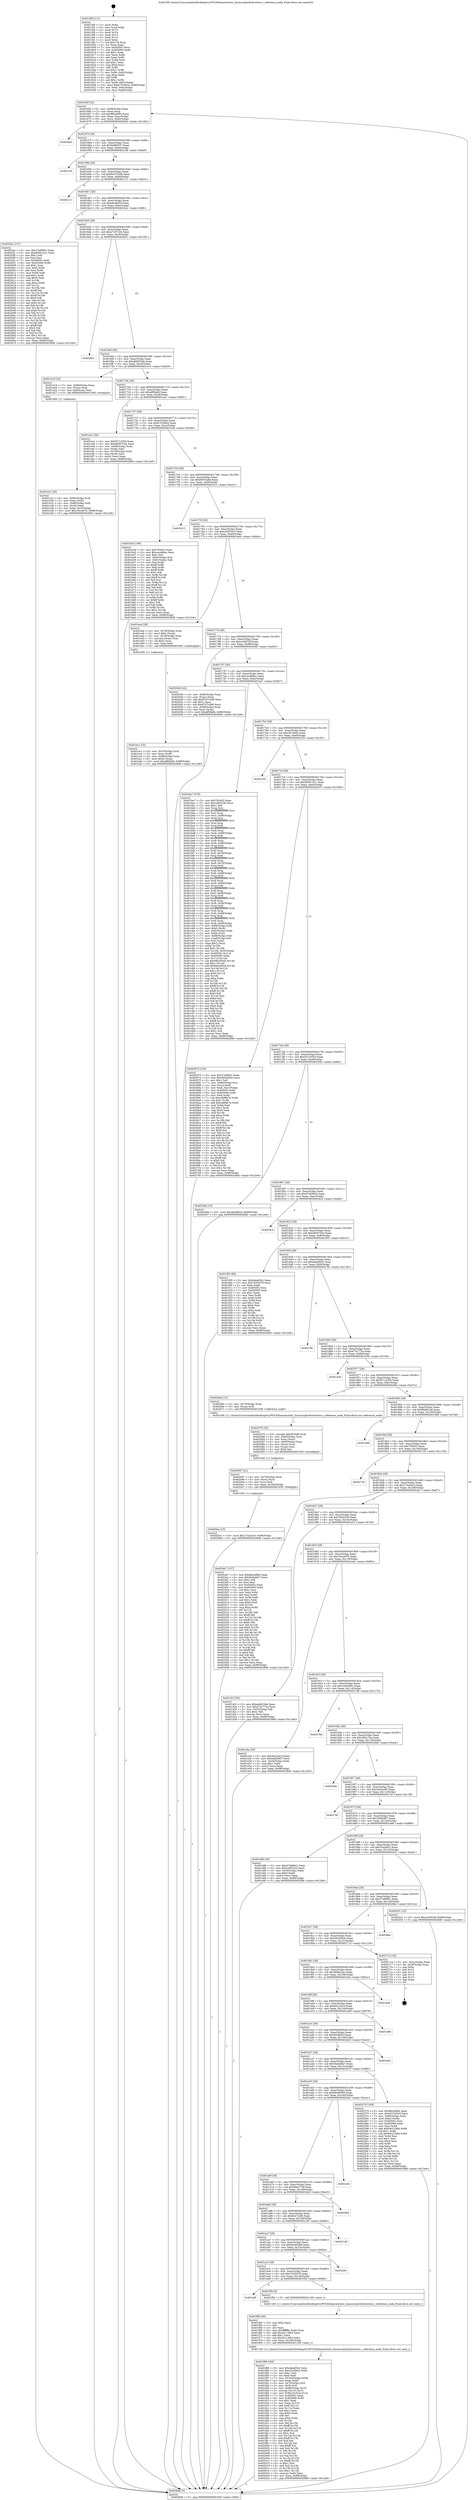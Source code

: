 digraph "0x4015f0" {
  label = "0x4015f0 (/mnt/c/Users/mathe/Desktop/tcc/POCII/binaries/extr_linuxscriptsdtclivetree.c_reference_node_Final-ollvm.out::main(0))"
  labelloc = "t"
  node[shape=record]

  Entry [label="",width=0.3,height=0.3,shape=circle,fillcolor=black,style=filled]
  "0x40165f" [label="{
     0x40165f [32]\l
     | [instrs]\l
     &nbsp;&nbsp;0x40165f \<+6\>: mov -0x98(%rbp),%eax\l
     &nbsp;&nbsp;0x401665 \<+2\>: mov %eax,%ecx\l
     &nbsp;&nbsp;0x401667 \<+6\>: sub $0x882a0f84,%ecx\l
     &nbsp;&nbsp;0x40166d \<+6\>: mov %eax,-0xac(%rbp)\l
     &nbsp;&nbsp;0x401673 \<+6\>: mov %ecx,-0xb0(%rbp)\l
     &nbsp;&nbsp;0x401679 \<+6\>: je 00000000004028a2 \<main+0x12b2\>\l
  }"]
  "0x4028a2" [label="{
     0x4028a2\l
  }", style=dashed]
  "0x40167f" [label="{
     0x40167f [28]\l
     | [instrs]\l
     &nbsp;&nbsp;0x40167f \<+5\>: jmp 0000000000401684 \<main+0x94\>\l
     &nbsp;&nbsp;0x401684 \<+6\>: mov -0xac(%rbp),%eax\l
     &nbsp;&nbsp;0x40168a \<+5\>: sub $0x9af09337,%eax\l
     &nbsp;&nbsp;0x40168f \<+6\>: mov %eax,-0xb4(%rbp)\l
     &nbsp;&nbsp;0x401695 \<+6\>: je 00000000004021df \<main+0xbef\>\l
  }"]
  Exit [label="",width=0.3,height=0.3,shape=circle,fillcolor=black,style=filled,peripheries=2]
  "0x4021df" [label="{
     0x4021df\l
  }", style=dashed]
  "0x40169b" [label="{
     0x40169b [28]\l
     | [instrs]\l
     &nbsp;&nbsp;0x40169b \<+5\>: jmp 00000000004016a0 \<main+0xb0\>\l
     &nbsp;&nbsp;0x4016a0 \<+6\>: mov -0xac(%rbp),%eax\l
     &nbsp;&nbsp;0x4016a6 \<+5\>: sub $0x9e37d2d6,%eax\l
     &nbsp;&nbsp;0x4016ab \<+6\>: mov %eax,-0xb8(%rbp)\l
     &nbsp;&nbsp;0x4016b1 \<+6\>: je 0000000000402111 \<main+0xb21\>\l
  }"]
  "0x4020ac" [label="{
     0x4020ac [15]\l
     | [instrs]\l
     &nbsp;&nbsp;0x4020ac \<+10\>: movl $0x17ea5a16,-0x98(%rbp)\l
     &nbsp;&nbsp;0x4020b6 \<+5\>: jmp 00000000004028d6 \<main+0x12e6\>\l
  }"]
  "0x402111" [label="{
     0x402111\l
  }", style=dashed]
  "0x4016b7" [label="{
     0x4016b7 [28]\l
     | [instrs]\l
     &nbsp;&nbsp;0x4016b7 \<+5\>: jmp 00000000004016bc \<main+0xcc\>\l
     &nbsp;&nbsp;0x4016bc \<+6\>: mov -0xac(%rbp),%eax\l
     &nbsp;&nbsp;0x4016c2 \<+5\>: sub $0xa6cdb92f,%eax\l
     &nbsp;&nbsp;0x4016c7 \<+6\>: mov %eax,-0xbc(%rbp)\l
     &nbsp;&nbsp;0x4016cd \<+6\>: je 00000000004025ec \<main+0xffc\>\l
  }"]
  "0x402097" [label="{
     0x402097 [21]\l
     | [instrs]\l
     &nbsp;&nbsp;0x402097 \<+4\>: mov -0x70(%rbp),%rcx\l
     &nbsp;&nbsp;0x40209b \<+3\>: mov (%rcx),%rcx\l
     &nbsp;&nbsp;0x40209e \<+3\>: mov %rcx,%rdi\l
     &nbsp;&nbsp;0x4020a1 \<+6\>: mov %eax,-0x164(%rbp)\l
     &nbsp;&nbsp;0x4020a7 \<+5\>: call 0000000000401030 \<free@plt\>\l
     | [calls]\l
     &nbsp;&nbsp;0x401030 \{1\} (unknown)\l
  }"]
  "0x4025ec" [label="{
     0x4025ec [137]\l
     | [instrs]\l
     &nbsp;&nbsp;0x4025ec \<+5\>: mov $0x37a6f901,%eax\l
     &nbsp;&nbsp;0x4025f1 \<+5\>: mov $0xd00b1421,%ecx\l
     &nbsp;&nbsp;0x4025f6 \<+2\>: mov $0x1,%dl\l
     &nbsp;&nbsp;0x4025f8 \<+2\>: xor %esi,%esi\l
     &nbsp;&nbsp;0x4025fa \<+7\>: mov 0x40505c,%edi\l
     &nbsp;&nbsp;0x402601 \<+8\>: mov 0x405060,%r8d\l
     &nbsp;&nbsp;0x402609 \<+3\>: sub $0x1,%esi\l
     &nbsp;&nbsp;0x40260c \<+3\>: mov %edi,%r9d\l
     &nbsp;&nbsp;0x40260f \<+3\>: add %esi,%r9d\l
     &nbsp;&nbsp;0x402612 \<+4\>: imul %r9d,%edi\l
     &nbsp;&nbsp;0x402616 \<+3\>: and $0x1,%edi\l
     &nbsp;&nbsp;0x402619 \<+3\>: cmp $0x0,%edi\l
     &nbsp;&nbsp;0x40261c \<+4\>: sete %r10b\l
     &nbsp;&nbsp;0x402620 \<+4\>: cmp $0xa,%r8d\l
     &nbsp;&nbsp;0x402624 \<+4\>: setl %r11b\l
     &nbsp;&nbsp;0x402628 \<+3\>: mov %r10b,%bl\l
     &nbsp;&nbsp;0x40262b \<+3\>: xor $0xff,%bl\l
     &nbsp;&nbsp;0x40262e \<+3\>: mov %r11b,%r14b\l
     &nbsp;&nbsp;0x402631 \<+4\>: xor $0xff,%r14b\l
     &nbsp;&nbsp;0x402635 \<+3\>: xor $0x0,%dl\l
     &nbsp;&nbsp;0x402638 \<+3\>: mov %bl,%r15b\l
     &nbsp;&nbsp;0x40263b \<+4\>: and $0x0,%r15b\l
     &nbsp;&nbsp;0x40263f \<+3\>: and %dl,%r10b\l
     &nbsp;&nbsp;0x402642 \<+3\>: mov %r14b,%r12b\l
     &nbsp;&nbsp;0x402645 \<+4\>: and $0x0,%r12b\l
     &nbsp;&nbsp;0x402649 \<+3\>: and %dl,%r11b\l
     &nbsp;&nbsp;0x40264c \<+3\>: or %r10b,%r15b\l
     &nbsp;&nbsp;0x40264f \<+3\>: or %r11b,%r12b\l
     &nbsp;&nbsp;0x402652 \<+3\>: xor %r12b,%r15b\l
     &nbsp;&nbsp;0x402655 \<+3\>: or %r14b,%bl\l
     &nbsp;&nbsp;0x402658 \<+3\>: xor $0xff,%bl\l
     &nbsp;&nbsp;0x40265b \<+3\>: or $0x0,%dl\l
     &nbsp;&nbsp;0x40265e \<+2\>: and %dl,%bl\l
     &nbsp;&nbsp;0x402660 \<+3\>: or %bl,%r15b\l
     &nbsp;&nbsp;0x402663 \<+4\>: test $0x1,%r15b\l
     &nbsp;&nbsp;0x402667 \<+3\>: cmovne %ecx,%eax\l
     &nbsp;&nbsp;0x40266a \<+6\>: mov %eax,-0x98(%rbp)\l
     &nbsp;&nbsp;0x402670 \<+5\>: jmp 00000000004028d6 \<main+0x12e6\>\l
  }"]
  "0x4016d3" [label="{
     0x4016d3 [28]\l
     | [instrs]\l
     &nbsp;&nbsp;0x4016d3 \<+5\>: jmp 00000000004016d8 \<main+0xe8\>\l
     &nbsp;&nbsp;0x4016d8 \<+6\>: mov -0xac(%rbp),%eax\l
     &nbsp;&nbsp;0x4016de \<+5\>: sub $0xa7257c24,%eax\l
     &nbsp;&nbsp;0x4016e3 \<+6\>: mov %eax,-0xc0(%rbp)\l
     &nbsp;&nbsp;0x4016e9 \<+6\>: je 0000000000402851 \<main+0x1261\>\l
  }"]
  "0x402076" [label="{
     0x402076 [33]\l
     | [instrs]\l
     &nbsp;&nbsp;0x402076 \<+10\>: movabs $0x4030d6,%rdi\l
     &nbsp;&nbsp;0x402080 \<+4\>: mov -0x60(%rbp),%rcx\l
     &nbsp;&nbsp;0x402084 \<+3\>: mov %rax,(%rcx)\l
     &nbsp;&nbsp;0x402087 \<+4\>: mov -0x60(%rbp),%rax\l
     &nbsp;&nbsp;0x40208b \<+3\>: mov (%rax),%rax\l
     &nbsp;&nbsp;0x40208e \<+2\>: mov (%rax),%esi\l
     &nbsp;&nbsp;0x402090 \<+2\>: mov $0x0,%al\l
     &nbsp;&nbsp;0x402092 \<+5\>: call 0000000000401040 \<printf@plt\>\l
     | [calls]\l
     &nbsp;&nbsp;0x401040 \{1\} (unknown)\l
  }"]
  "0x402851" [label="{
     0x402851\l
  }", style=dashed]
  "0x4016ef" [label="{
     0x4016ef [28]\l
     | [instrs]\l
     &nbsp;&nbsp;0x4016ef \<+5\>: jmp 00000000004016f4 \<main+0x104\>\l
     &nbsp;&nbsp;0x4016f4 \<+6\>: mov -0xac(%rbp),%eax\l
     &nbsp;&nbsp;0x4016fa \<+5\>: sub $0xabb923da,%eax\l
     &nbsp;&nbsp;0x4016ff \<+6\>: mov %eax,-0xc4(%rbp)\l
     &nbsp;&nbsp;0x401705 \<+6\>: je 0000000000401e19 \<main+0x829\>\l
  }"]
  "0x401f88" [label="{
     0x401f88 [169]\l
     | [instrs]\l
     &nbsp;&nbsp;0x401f88 \<+5\>: mov $0xdabaf542,%ecx\l
     &nbsp;&nbsp;0x401f8d \<+5\>: mov $0x32a2bfc2,%edx\l
     &nbsp;&nbsp;0x401f92 \<+3\>: mov $0x1,%sil\l
     &nbsp;&nbsp;0x401f95 \<+2\>: xor %edi,%edi\l
     &nbsp;&nbsp;0x401f97 \<+7\>: mov -0x160(%rbp),%r8d\l
     &nbsp;&nbsp;0x401f9e \<+4\>: imul %eax,%r8d\l
     &nbsp;&nbsp;0x401fa2 \<+4\>: mov -0x70(%rbp),%r9\l
     &nbsp;&nbsp;0x401fa6 \<+3\>: mov (%r9),%r9\l
     &nbsp;&nbsp;0x401fa9 \<+4\>: mov -0x68(%rbp),%r10\l
     &nbsp;&nbsp;0x401fad \<+3\>: movslq (%r10),%r10\l
     &nbsp;&nbsp;0x401fb0 \<+4\>: mov %r8d,(%r9,%r10,4)\l
     &nbsp;&nbsp;0x401fb4 \<+7\>: mov 0x40505c,%eax\l
     &nbsp;&nbsp;0x401fbb \<+8\>: mov 0x405060,%r8d\l
     &nbsp;&nbsp;0x401fc3 \<+3\>: sub $0x1,%edi\l
     &nbsp;&nbsp;0x401fc6 \<+3\>: mov %eax,%r11d\l
     &nbsp;&nbsp;0x401fc9 \<+3\>: add %edi,%r11d\l
     &nbsp;&nbsp;0x401fcc \<+4\>: imul %r11d,%eax\l
     &nbsp;&nbsp;0x401fd0 \<+3\>: and $0x1,%eax\l
     &nbsp;&nbsp;0x401fd3 \<+3\>: cmp $0x0,%eax\l
     &nbsp;&nbsp;0x401fd6 \<+3\>: sete %bl\l
     &nbsp;&nbsp;0x401fd9 \<+4\>: cmp $0xa,%r8d\l
     &nbsp;&nbsp;0x401fdd \<+4\>: setl %r14b\l
     &nbsp;&nbsp;0x401fe1 \<+3\>: mov %bl,%r15b\l
     &nbsp;&nbsp;0x401fe4 \<+4\>: xor $0xff,%r15b\l
     &nbsp;&nbsp;0x401fe8 \<+3\>: mov %r14b,%r12b\l
     &nbsp;&nbsp;0x401feb \<+4\>: xor $0xff,%r12b\l
     &nbsp;&nbsp;0x401fef \<+4\>: xor $0x1,%sil\l
     &nbsp;&nbsp;0x401ff3 \<+3\>: mov %r15b,%r13b\l
     &nbsp;&nbsp;0x401ff6 \<+4\>: and $0xff,%r13b\l
     &nbsp;&nbsp;0x401ffa \<+3\>: and %sil,%bl\l
     &nbsp;&nbsp;0x401ffd \<+3\>: mov %r12b,%al\l
     &nbsp;&nbsp;0x402000 \<+2\>: and $0xff,%al\l
     &nbsp;&nbsp;0x402002 \<+3\>: and %sil,%r14b\l
     &nbsp;&nbsp;0x402005 \<+3\>: or %bl,%r13b\l
     &nbsp;&nbsp;0x402008 \<+3\>: or %r14b,%al\l
     &nbsp;&nbsp;0x40200b \<+3\>: xor %al,%r13b\l
     &nbsp;&nbsp;0x40200e \<+3\>: or %r12b,%r15b\l
     &nbsp;&nbsp;0x402011 \<+4\>: xor $0xff,%r15b\l
     &nbsp;&nbsp;0x402015 \<+4\>: or $0x1,%sil\l
     &nbsp;&nbsp;0x402019 \<+3\>: and %sil,%r15b\l
     &nbsp;&nbsp;0x40201c \<+3\>: or %r15b,%r13b\l
     &nbsp;&nbsp;0x40201f \<+4\>: test $0x1,%r13b\l
     &nbsp;&nbsp;0x402023 \<+3\>: cmovne %edx,%ecx\l
     &nbsp;&nbsp;0x402026 \<+6\>: mov %ecx,-0x98(%rbp)\l
     &nbsp;&nbsp;0x40202c \<+5\>: jmp 00000000004028d6 \<main+0x12e6\>\l
  }"]
  "0x401e19" [label="{
     0x401e19 [19]\l
     | [instrs]\l
     &nbsp;&nbsp;0x401e19 \<+7\>: mov -0x88(%rbp),%rax\l
     &nbsp;&nbsp;0x401e20 \<+3\>: mov (%rax),%rax\l
     &nbsp;&nbsp;0x401e23 \<+4\>: mov 0x8(%rax),%rdi\l
     &nbsp;&nbsp;0x401e27 \<+5\>: call 0000000000401060 \<atoi@plt\>\l
     | [calls]\l
     &nbsp;&nbsp;0x401060 \{1\} (unknown)\l
  }"]
  "0x40170b" [label="{
     0x40170b [28]\l
     | [instrs]\l
     &nbsp;&nbsp;0x40170b \<+5\>: jmp 0000000000401710 \<main+0x120\>\l
     &nbsp;&nbsp;0x401710 \<+6\>: mov -0xac(%rbp),%eax\l
     &nbsp;&nbsp;0x401716 \<+5\>: sub $0xaff3fa8d,%eax\l
     &nbsp;&nbsp;0x40171b \<+6\>: mov %eax,-0xc8(%rbp)\l
     &nbsp;&nbsp;0x401721 \<+6\>: je 0000000000401ee1 \<main+0x8f1\>\l
  }"]
  "0x401f60" [label="{
     0x401f60 [40]\l
     | [instrs]\l
     &nbsp;&nbsp;0x401f60 \<+5\>: mov $0x2,%ecx\l
     &nbsp;&nbsp;0x401f65 \<+1\>: cltd\l
     &nbsp;&nbsp;0x401f66 \<+2\>: idiv %ecx\l
     &nbsp;&nbsp;0x401f68 \<+6\>: imul $0xfffffffe,%edx,%ecx\l
     &nbsp;&nbsp;0x401f6e \<+6\>: add $0x2d114f43,%ecx\l
     &nbsp;&nbsp;0x401f74 \<+3\>: add $0x1,%ecx\l
     &nbsp;&nbsp;0x401f77 \<+6\>: sub $0x2d114f43,%ecx\l
     &nbsp;&nbsp;0x401f7d \<+6\>: mov %ecx,-0x160(%rbp)\l
     &nbsp;&nbsp;0x401f83 \<+5\>: call 0000000000401160 \<next_i\>\l
     | [calls]\l
     &nbsp;&nbsp;0x401160 \{1\} (/mnt/c/Users/mathe/Desktop/tcc/POCII/binaries/extr_linuxscriptsdtclivetree.c_reference_node_Final-ollvm.out::next_i)\l
  }"]
  "0x401ee1" [label="{
     0x401ee1 [36]\l
     | [instrs]\l
     &nbsp;&nbsp;0x401ee1 \<+5\>: mov $0xf5714350,%eax\l
     &nbsp;&nbsp;0x401ee6 \<+5\>: mov $0xd8567543,%ecx\l
     &nbsp;&nbsp;0x401eeb \<+4\>: mov -0x68(%rbp),%rdx\l
     &nbsp;&nbsp;0x401eef \<+2\>: mov (%rdx),%esi\l
     &nbsp;&nbsp;0x401ef1 \<+4\>: mov -0x78(%rbp),%rdx\l
     &nbsp;&nbsp;0x401ef5 \<+2\>: cmp (%rdx),%esi\l
     &nbsp;&nbsp;0x401ef7 \<+3\>: cmovl %ecx,%eax\l
     &nbsp;&nbsp;0x401efa \<+6\>: mov %eax,-0x98(%rbp)\l
     &nbsp;&nbsp;0x401f00 \<+5\>: jmp 00000000004028d6 \<main+0x12e6\>\l
  }"]
  "0x401727" [label="{
     0x401727 [28]\l
     | [instrs]\l
     &nbsp;&nbsp;0x401727 \<+5\>: jmp 000000000040172c \<main+0x13c\>\l
     &nbsp;&nbsp;0x40172c \<+6\>: mov -0xac(%rbp),%eax\l
     &nbsp;&nbsp;0x401732 \<+5\>: sub $0xb7f19d2d,%eax\l
     &nbsp;&nbsp;0x401737 \<+6\>: mov %eax,-0xcc(%rbp)\l
     &nbsp;&nbsp;0x40173d \<+6\>: je 0000000000401b3d \<main+0x54d\>\l
  }"]
  "0x401adf" [label="{
     0x401adf\l
  }", style=dashed]
  "0x401b3d" [label="{
     0x401b3d [106]\l
     | [instrs]\l
     &nbsp;&nbsp;0x401b3d \<+5\>: mov $0x793453,%eax\l
     &nbsp;&nbsp;0x401b42 \<+5\>: mov $0xcecd68ec,%ecx\l
     &nbsp;&nbsp;0x401b47 \<+2\>: mov $0x1,%dl\l
     &nbsp;&nbsp;0x401b49 \<+7\>: mov -0x92(%rbp),%sil\l
     &nbsp;&nbsp;0x401b50 \<+7\>: mov -0x91(%rbp),%dil\l
     &nbsp;&nbsp;0x401b57 \<+3\>: mov %sil,%r8b\l
     &nbsp;&nbsp;0x401b5a \<+4\>: xor $0xff,%r8b\l
     &nbsp;&nbsp;0x401b5e \<+3\>: mov %dil,%r9b\l
     &nbsp;&nbsp;0x401b61 \<+4\>: xor $0xff,%r9b\l
     &nbsp;&nbsp;0x401b65 \<+3\>: xor $0x1,%dl\l
     &nbsp;&nbsp;0x401b68 \<+3\>: mov %r8b,%r10b\l
     &nbsp;&nbsp;0x401b6b \<+4\>: and $0xff,%r10b\l
     &nbsp;&nbsp;0x401b6f \<+3\>: and %dl,%sil\l
     &nbsp;&nbsp;0x401b72 \<+3\>: mov %r9b,%r11b\l
     &nbsp;&nbsp;0x401b75 \<+4\>: and $0xff,%r11b\l
     &nbsp;&nbsp;0x401b79 \<+3\>: and %dl,%dil\l
     &nbsp;&nbsp;0x401b7c \<+3\>: or %sil,%r10b\l
     &nbsp;&nbsp;0x401b7f \<+3\>: or %dil,%r11b\l
     &nbsp;&nbsp;0x401b82 \<+3\>: xor %r11b,%r10b\l
     &nbsp;&nbsp;0x401b85 \<+3\>: or %r9b,%r8b\l
     &nbsp;&nbsp;0x401b88 \<+4\>: xor $0xff,%r8b\l
     &nbsp;&nbsp;0x401b8c \<+3\>: or $0x1,%dl\l
     &nbsp;&nbsp;0x401b8f \<+3\>: and %dl,%r8b\l
     &nbsp;&nbsp;0x401b92 \<+3\>: or %r8b,%r10b\l
     &nbsp;&nbsp;0x401b95 \<+4\>: test $0x1,%r10b\l
     &nbsp;&nbsp;0x401b99 \<+3\>: cmovne %ecx,%eax\l
     &nbsp;&nbsp;0x401b9c \<+6\>: mov %eax,-0x98(%rbp)\l
     &nbsp;&nbsp;0x401ba2 \<+5\>: jmp 00000000004028d6 \<main+0x12e6\>\l
  }"]
  "0x401743" [label="{
     0x401743 [28]\l
     | [instrs]\l
     &nbsp;&nbsp;0x401743 \<+5\>: jmp 0000000000401748 \<main+0x158\>\l
     &nbsp;&nbsp;0x401748 \<+6\>: mov -0xac(%rbp),%eax\l
     &nbsp;&nbsp;0x40174e \<+5\>: sub $0xb907ea9e,%eax\l
     &nbsp;&nbsp;0x401753 \<+6\>: mov %eax,-0xd0(%rbp)\l
     &nbsp;&nbsp;0x401759 \<+6\>: je 0000000000402412 \<main+0xe22\>\l
  }"]
  "0x4028d6" [label="{
     0x4028d6 [5]\l
     | [instrs]\l
     &nbsp;&nbsp;0x4028d6 \<+5\>: jmp 000000000040165f \<main+0x6f\>\l
  }"]
  "0x4015f0" [label="{
     0x4015f0 [111]\l
     | [instrs]\l
     &nbsp;&nbsp;0x4015f0 \<+1\>: push %rbp\l
     &nbsp;&nbsp;0x4015f1 \<+3\>: mov %rsp,%rbp\l
     &nbsp;&nbsp;0x4015f4 \<+2\>: push %r15\l
     &nbsp;&nbsp;0x4015f6 \<+2\>: push %r14\l
     &nbsp;&nbsp;0x4015f8 \<+2\>: push %r13\l
     &nbsp;&nbsp;0x4015fa \<+2\>: push %r12\l
     &nbsp;&nbsp;0x4015fc \<+1\>: push %rbx\l
     &nbsp;&nbsp;0x4015fd \<+7\>: sub $0x178,%rsp\l
     &nbsp;&nbsp;0x401604 \<+2\>: xor %eax,%eax\l
     &nbsp;&nbsp;0x401606 \<+7\>: mov 0x40505c,%ecx\l
     &nbsp;&nbsp;0x40160d \<+7\>: mov 0x405060,%edx\l
     &nbsp;&nbsp;0x401614 \<+3\>: sub $0x1,%eax\l
     &nbsp;&nbsp;0x401617 \<+3\>: mov %ecx,%r8d\l
     &nbsp;&nbsp;0x40161a \<+3\>: add %eax,%r8d\l
     &nbsp;&nbsp;0x40161d \<+4\>: imul %r8d,%ecx\l
     &nbsp;&nbsp;0x401621 \<+3\>: and $0x1,%ecx\l
     &nbsp;&nbsp;0x401624 \<+3\>: cmp $0x0,%ecx\l
     &nbsp;&nbsp;0x401627 \<+4\>: sete %r9b\l
     &nbsp;&nbsp;0x40162b \<+4\>: and $0x1,%r9b\l
     &nbsp;&nbsp;0x40162f \<+7\>: mov %r9b,-0x92(%rbp)\l
     &nbsp;&nbsp;0x401636 \<+3\>: cmp $0xa,%edx\l
     &nbsp;&nbsp;0x401639 \<+4\>: setl %r9b\l
     &nbsp;&nbsp;0x40163d \<+4\>: and $0x1,%r9b\l
     &nbsp;&nbsp;0x401641 \<+7\>: mov %r9b,-0x91(%rbp)\l
     &nbsp;&nbsp;0x401648 \<+10\>: movl $0xb7f19d2d,-0x98(%rbp)\l
     &nbsp;&nbsp;0x401652 \<+6\>: mov %edi,-0x9c(%rbp)\l
     &nbsp;&nbsp;0x401658 \<+7\>: mov %rsi,-0xa8(%rbp)\l
  }"]
  "0x401f5b" [label="{
     0x401f5b [5]\l
     | [instrs]\l
     &nbsp;&nbsp;0x401f5b \<+5\>: call 0000000000401160 \<next_i\>\l
     | [calls]\l
     &nbsp;&nbsp;0x401160 \{1\} (/mnt/c/Users/mathe/Desktop/tcc/POCII/binaries/extr_linuxscriptsdtclivetree.c_reference_node_Final-ollvm.out::next_i)\l
  }"]
  "0x402412" [label="{
     0x402412\l
  }", style=dashed]
  "0x40175f" [label="{
     0x40175f [28]\l
     | [instrs]\l
     &nbsp;&nbsp;0x40175f \<+5\>: jmp 0000000000401764 \<main+0x174\>\l
     &nbsp;&nbsp;0x401764 \<+6\>: mov -0xac(%rbp),%eax\l
     &nbsp;&nbsp;0x40176a \<+5\>: sub $0xca5033c3,%eax\l
     &nbsp;&nbsp;0x40176f \<+6\>: mov %eax,-0xd4(%rbp)\l
     &nbsp;&nbsp;0x401775 \<+6\>: je 0000000000401ea4 \<main+0x8b4\>\l
  }"]
  "0x401ac3" [label="{
     0x401ac3 [28]\l
     | [instrs]\l
     &nbsp;&nbsp;0x401ac3 \<+5\>: jmp 0000000000401ac8 \<main+0x4d8\>\l
     &nbsp;&nbsp;0x401ac8 \<+6\>: mov -0xac(%rbp),%eax\l
     &nbsp;&nbsp;0x401ace \<+5\>: sub $0x74cf3478,%eax\l
     &nbsp;&nbsp;0x401ad3 \<+6\>: mov %eax,-0x150(%rbp)\l
     &nbsp;&nbsp;0x401ad9 \<+6\>: je 0000000000401f5b \<main+0x96b\>\l
  }"]
  "0x401ea4" [label="{
     0x401ea4 [29]\l
     | [instrs]\l
     &nbsp;&nbsp;0x401ea4 \<+4\>: mov -0x78(%rbp),%rax\l
     &nbsp;&nbsp;0x401ea8 \<+6\>: movl $0x1,(%rax)\l
     &nbsp;&nbsp;0x401eae \<+4\>: mov -0x78(%rbp),%rax\l
     &nbsp;&nbsp;0x401eb2 \<+3\>: movslq (%rax),%rax\l
     &nbsp;&nbsp;0x401eb5 \<+4\>: shl $0x2,%rax\l
     &nbsp;&nbsp;0x401eb9 \<+3\>: mov %rax,%rdi\l
     &nbsp;&nbsp;0x401ebc \<+5\>: call 0000000000401050 \<malloc@plt\>\l
     | [calls]\l
     &nbsp;&nbsp;0x401050 \{1\} (unknown)\l
  }"]
  "0x40177b" [label="{
     0x40177b [28]\l
     | [instrs]\l
     &nbsp;&nbsp;0x40177b \<+5\>: jmp 0000000000401780 \<main+0x190\>\l
     &nbsp;&nbsp;0x401780 \<+6\>: mov -0xac(%rbp),%eax\l
     &nbsp;&nbsp;0x401786 \<+5\>: sub $0xcc5d532f,%eax\l
     &nbsp;&nbsp;0x40178b \<+6\>: mov %eax,-0xd8(%rbp)\l
     &nbsp;&nbsp;0x401791 \<+6\>: je 0000000000402040 \<main+0xa50\>\l
  }"]
  "0x4022fa" [label="{
     0x4022fa\l
  }", style=dashed]
  "0x402040" [label="{
     0x402040 [42]\l
     | [instrs]\l
     &nbsp;&nbsp;0x402040 \<+4\>: mov -0x68(%rbp),%rax\l
     &nbsp;&nbsp;0x402044 \<+2\>: mov (%rax),%ecx\l
     &nbsp;&nbsp;0x402046 \<+6\>: add $0x87d7c3d8,%ecx\l
     &nbsp;&nbsp;0x40204c \<+3\>: add $0x1,%ecx\l
     &nbsp;&nbsp;0x40204f \<+6\>: sub $0x87d7c3d8,%ecx\l
     &nbsp;&nbsp;0x402055 \<+4\>: mov -0x68(%rbp),%rax\l
     &nbsp;&nbsp;0x402059 \<+2\>: mov %ecx,(%rax)\l
     &nbsp;&nbsp;0x40205b \<+10\>: movl $0xaff3fa8d,-0x98(%rbp)\l
     &nbsp;&nbsp;0x402065 \<+5\>: jmp 00000000004028d6 \<main+0x12e6\>\l
  }"]
  "0x401797" [label="{
     0x401797 [28]\l
     | [instrs]\l
     &nbsp;&nbsp;0x401797 \<+5\>: jmp 000000000040179c \<main+0x1ac\>\l
     &nbsp;&nbsp;0x40179c \<+6\>: mov -0xac(%rbp),%eax\l
     &nbsp;&nbsp;0x4017a2 \<+5\>: sub $0xcecd68ec,%eax\l
     &nbsp;&nbsp;0x4017a7 \<+6\>: mov %eax,-0xdc(%rbp)\l
     &nbsp;&nbsp;0x4017ad \<+6\>: je 0000000000401ba7 \<main+0x5b7\>\l
  }"]
  "0x401aa7" [label="{
     0x401aa7 [28]\l
     | [instrs]\l
     &nbsp;&nbsp;0x401aa7 \<+5\>: jmp 0000000000401aac \<main+0x4bc\>\l
     &nbsp;&nbsp;0x401aac \<+6\>: mov -0xac(%rbp),%eax\l
     &nbsp;&nbsp;0x401ab2 \<+5\>: sub $0x6e045ab8,%eax\l
     &nbsp;&nbsp;0x401ab7 \<+6\>: mov %eax,-0x14c(%rbp)\l
     &nbsp;&nbsp;0x401abd \<+6\>: je 00000000004022fa \<main+0xd0a\>\l
  }"]
  "0x401ba7" [label="{
     0x401ba7 [376]\l
     | [instrs]\l
     &nbsp;&nbsp;0x401ba7 \<+5\>: mov $0x793453,%eax\l
     &nbsp;&nbsp;0x401bac \<+5\>: mov $0x18fc0226,%ecx\l
     &nbsp;&nbsp;0x401bb1 \<+2\>: mov $0x1,%dl\l
     &nbsp;&nbsp;0x401bb3 \<+3\>: mov %rsp,%rsi\l
     &nbsp;&nbsp;0x401bb6 \<+4\>: add $0xfffffffffffffff0,%rsi\l
     &nbsp;&nbsp;0x401bba \<+3\>: mov %rsi,%rsp\l
     &nbsp;&nbsp;0x401bbd \<+7\>: mov %rsi,-0x90(%rbp)\l
     &nbsp;&nbsp;0x401bc4 \<+3\>: mov %rsp,%rsi\l
     &nbsp;&nbsp;0x401bc7 \<+4\>: add $0xfffffffffffffff0,%rsi\l
     &nbsp;&nbsp;0x401bcb \<+3\>: mov %rsi,%rsp\l
     &nbsp;&nbsp;0x401bce \<+3\>: mov %rsp,%rdi\l
     &nbsp;&nbsp;0x401bd1 \<+4\>: add $0xfffffffffffffff0,%rdi\l
     &nbsp;&nbsp;0x401bd5 \<+3\>: mov %rdi,%rsp\l
     &nbsp;&nbsp;0x401bd8 \<+7\>: mov %rdi,-0x88(%rbp)\l
     &nbsp;&nbsp;0x401bdf \<+3\>: mov %rsp,%rdi\l
     &nbsp;&nbsp;0x401be2 \<+4\>: add $0xfffffffffffffff0,%rdi\l
     &nbsp;&nbsp;0x401be6 \<+3\>: mov %rdi,%rsp\l
     &nbsp;&nbsp;0x401be9 \<+4\>: mov %rdi,-0x80(%rbp)\l
     &nbsp;&nbsp;0x401bed \<+3\>: mov %rsp,%rdi\l
     &nbsp;&nbsp;0x401bf0 \<+4\>: add $0xfffffffffffffff0,%rdi\l
     &nbsp;&nbsp;0x401bf4 \<+3\>: mov %rdi,%rsp\l
     &nbsp;&nbsp;0x401bf7 \<+4\>: mov %rdi,-0x78(%rbp)\l
     &nbsp;&nbsp;0x401bfb \<+3\>: mov %rsp,%rdi\l
     &nbsp;&nbsp;0x401bfe \<+4\>: add $0xfffffffffffffff0,%rdi\l
     &nbsp;&nbsp;0x401c02 \<+3\>: mov %rdi,%rsp\l
     &nbsp;&nbsp;0x401c05 \<+4\>: mov %rdi,-0x70(%rbp)\l
     &nbsp;&nbsp;0x401c09 \<+3\>: mov %rsp,%rdi\l
     &nbsp;&nbsp;0x401c0c \<+4\>: add $0xfffffffffffffff0,%rdi\l
     &nbsp;&nbsp;0x401c10 \<+3\>: mov %rdi,%rsp\l
     &nbsp;&nbsp;0x401c13 \<+4\>: mov %rdi,-0x68(%rbp)\l
     &nbsp;&nbsp;0x401c17 \<+3\>: mov %rsp,%rdi\l
     &nbsp;&nbsp;0x401c1a \<+4\>: add $0xfffffffffffffff0,%rdi\l
     &nbsp;&nbsp;0x401c1e \<+3\>: mov %rdi,%rsp\l
     &nbsp;&nbsp;0x401c21 \<+4\>: mov %rdi,-0x60(%rbp)\l
     &nbsp;&nbsp;0x401c25 \<+3\>: mov %rsp,%rdi\l
     &nbsp;&nbsp;0x401c28 \<+4\>: add $0xfffffffffffffff0,%rdi\l
     &nbsp;&nbsp;0x401c2c \<+3\>: mov %rdi,%rsp\l
     &nbsp;&nbsp;0x401c2f \<+4\>: mov %rdi,-0x58(%rbp)\l
     &nbsp;&nbsp;0x401c33 \<+3\>: mov %rsp,%rdi\l
     &nbsp;&nbsp;0x401c36 \<+4\>: add $0xfffffffffffffff0,%rdi\l
     &nbsp;&nbsp;0x401c3a \<+3\>: mov %rdi,%rsp\l
     &nbsp;&nbsp;0x401c3d \<+4\>: mov %rdi,-0x50(%rbp)\l
     &nbsp;&nbsp;0x401c41 \<+3\>: mov %rsp,%rdi\l
     &nbsp;&nbsp;0x401c44 \<+4\>: add $0xfffffffffffffff0,%rdi\l
     &nbsp;&nbsp;0x401c48 \<+3\>: mov %rdi,%rsp\l
     &nbsp;&nbsp;0x401c4b \<+4\>: mov %rdi,-0x48(%rbp)\l
     &nbsp;&nbsp;0x401c4f \<+3\>: mov %rsp,%rdi\l
     &nbsp;&nbsp;0x401c52 \<+4\>: add $0xfffffffffffffff0,%rdi\l
     &nbsp;&nbsp;0x401c56 \<+3\>: mov %rdi,%rsp\l
     &nbsp;&nbsp;0x401c59 \<+4\>: mov %rdi,-0x40(%rbp)\l
     &nbsp;&nbsp;0x401c5d \<+7\>: mov -0x90(%rbp),%rdi\l
     &nbsp;&nbsp;0x401c64 \<+6\>: movl $0x0,(%rdi)\l
     &nbsp;&nbsp;0x401c6a \<+7\>: mov -0x9c(%rbp),%r8d\l
     &nbsp;&nbsp;0x401c71 \<+3\>: mov %r8d,(%rsi)\l
     &nbsp;&nbsp;0x401c74 \<+7\>: mov -0x88(%rbp),%rdi\l
     &nbsp;&nbsp;0x401c7b \<+7\>: mov -0xa8(%rbp),%r9\l
     &nbsp;&nbsp;0x401c82 \<+3\>: mov %r9,(%rdi)\l
     &nbsp;&nbsp;0x401c85 \<+3\>: cmpl $0x2,(%rsi)\l
     &nbsp;&nbsp;0x401c88 \<+4\>: setne %r10b\l
     &nbsp;&nbsp;0x401c8c \<+4\>: and $0x1,%r10b\l
     &nbsp;&nbsp;0x401c90 \<+4\>: mov %r10b,-0x35(%rbp)\l
     &nbsp;&nbsp;0x401c94 \<+8\>: mov 0x40505c,%r11d\l
     &nbsp;&nbsp;0x401c9c \<+7\>: mov 0x405060,%ebx\l
     &nbsp;&nbsp;0x401ca3 \<+3\>: mov %r11d,%r14d\l
     &nbsp;&nbsp;0x401ca6 \<+7\>: sub $0x68a350cb,%r14d\l
     &nbsp;&nbsp;0x401cad \<+4\>: sub $0x1,%r14d\l
     &nbsp;&nbsp;0x401cb1 \<+7\>: add $0x68a350cb,%r14d\l
     &nbsp;&nbsp;0x401cb8 \<+4\>: imul %r14d,%r11d\l
     &nbsp;&nbsp;0x401cbc \<+4\>: and $0x1,%r11d\l
     &nbsp;&nbsp;0x401cc0 \<+4\>: cmp $0x0,%r11d\l
     &nbsp;&nbsp;0x401cc4 \<+4\>: sete %r10b\l
     &nbsp;&nbsp;0x401cc8 \<+3\>: cmp $0xa,%ebx\l
     &nbsp;&nbsp;0x401ccb \<+4\>: setl %r15b\l
     &nbsp;&nbsp;0x401ccf \<+3\>: mov %r10b,%r12b\l
     &nbsp;&nbsp;0x401cd2 \<+4\>: xor $0xff,%r12b\l
     &nbsp;&nbsp;0x401cd6 \<+3\>: mov %r15b,%r13b\l
     &nbsp;&nbsp;0x401cd9 \<+4\>: xor $0xff,%r13b\l
     &nbsp;&nbsp;0x401cdd \<+3\>: xor $0x0,%dl\l
     &nbsp;&nbsp;0x401ce0 \<+3\>: mov %r12b,%sil\l
     &nbsp;&nbsp;0x401ce3 \<+4\>: and $0x0,%sil\l
     &nbsp;&nbsp;0x401ce7 \<+3\>: and %dl,%r10b\l
     &nbsp;&nbsp;0x401cea \<+3\>: mov %r13b,%dil\l
     &nbsp;&nbsp;0x401ced \<+4\>: and $0x0,%dil\l
     &nbsp;&nbsp;0x401cf1 \<+3\>: and %dl,%r15b\l
     &nbsp;&nbsp;0x401cf4 \<+3\>: or %r10b,%sil\l
     &nbsp;&nbsp;0x401cf7 \<+3\>: or %r15b,%dil\l
     &nbsp;&nbsp;0x401cfa \<+3\>: xor %dil,%sil\l
     &nbsp;&nbsp;0x401cfd \<+3\>: or %r13b,%r12b\l
     &nbsp;&nbsp;0x401d00 \<+4\>: xor $0xff,%r12b\l
     &nbsp;&nbsp;0x401d04 \<+3\>: or $0x0,%dl\l
     &nbsp;&nbsp;0x401d07 \<+3\>: and %dl,%r12b\l
     &nbsp;&nbsp;0x401d0a \<+3\>: or %r12b,%sil\l
     &nbsp;&nbsp;0x401d0d \<+4\>: test $0x1,%sil\l
     &nbsp;&nbsp;0x401d11 \<+3\>: cmovne %ecx,%eax\l
     &nbsp;&nbsp;0x401d14 \<+6\>: mov %eax,-0x98(%rbp)\l
     &nbsp;&nbsp;0x401d1a \<+5\>: jmp 00000000004028d6 \<main+0x12e6\>\l
  }"]
  "0x4017b3" [label="{
     0x4017b3 [28]\l
     | [instrs]\l
     &nbsp;&nbsp;0x4017b3 \<+5\>: jmp 00000000004017b8 \<main+0x1c8\>\l
     &nbsp;&nbsp;0x4017b8 \<+6\>: mov -0xac(%rbp),%eax\l
     &nbsp;&nbsp;0x4017be \<+5\>: sub $0xcfa7460c,%eax\l
     &nbsp;&nbsp;0x4017c3 \<+6\>: mov %eax,-0xe0(%rbp)\l
     &nbsp;&nbsp;0x4017c9 \<+6\>: je 0000000000402235 \<main+0xc45\>\l
  }"]
  "0x4021d0" [label="{
     0x4021d0\l
  }", style=dashed]
  "0x401a8b" [label="{
     0x401a8b [28]\l
     | [instrs]\l
     &nbsp;&nbsp;0x401a8b \<+5\>: jmp 0000000000401a90 \<main+0x4a0\>\l
     &nbsp;&nbsp;0x401a90 \<+6\>: mov -0xac(%rbp),%eax\l
     &nbsp;&nbsp;0x401a96 \<+5\>: sub $0x6c473af5,%eax\l
     &nbsp;&nbsp;0x401a9b \<+6\>: mov %eax,-0x148(%rbp)\l
     &nbsp;&nbsp;0x401aa1 \<+6\>: je 00000000004021d0 \<main+0xbe0\>\l
  }"]
  "0x402235" [label="{
     0x402235\l
  }", style=dashed]
  "0x4017cf" [label="{
     0x4017cf [28]\l
     | [instrs]\l
     &nbsp;&nbsp;0x4017cf \<+5\>: jmp 00000000004017d4 \<main+0x1e4\>\l
     &nbsp;&nbsp;0x4017d4 \<+6\>: mov -0xac(%rbp),%eax\l
     &nbsp;&nbsp;0x4017da \<+5\>: sub $0xd00b1421,%eax\l
     &nbsp;&nbsp;0x4017df \<+6\>: mov %eax,-0xe4(%rbp)\l
     &nbsp;&nbsp;0x4017e5 \<+6\>: je 0000000000402675 \<main+0x1085\>\l
  }"]
  "0x4024b5" [label="{
     0x4024b5\l
  }", style=dashed]
  "0x402675" [label="{
     0x402675 [159]\l
     | [instrs]\l
     &nbsp;&nbsp;0x402675 \<+5\>: mov $0x37a6f901,%eax\l
     &nbsp;&nbsp;0x40267a \<+5\>: mov $0x3843dd3e,%ecx\l
     &nbsp;&nbsp;0x40267f \<+2\>: mov $0x1,%dl\l
     &nbsp;&nbsp;0x402681 \<+7\>: mov -0x90(%rbp),%rsi\l
     &nbsp;&nbsp;0x402688 \<+2\>: mov (%rsi),%edi\l
     &nbsp;&nbsp;0x40268a \<+3\>: mov %edi,-0x2c(%rbp)\l
     &nbsp;&nbsp;0x40268d \<+7\>: mov 0x40505c,%edi\l
     &nbsp;&nbsp;0x402694 \<+8\>: mov 0x405060,%r8d\l
     &nbsp;&nbsp;0x40269c \<+3\>: mov %edi,%r9d\l
     &nbsp;&nbsp;0x40269f \<+7\>: sub $0xcdbf6b7e,%r9d\l
     &nbsp;&nbsp;0x4026a6 \<+4\>: sub $0x1,%r9d\l
     &nbsp;&nbsp;0x4026aa \<+7\>: add $0xcdbf6b7e,%r9d\l
     &nbsp;&nbsp;0x4026b1 \<+4\>: imul %r9d,%edi\l
     &nbsp;&nbsp;0x4026b5 \<+3\>: and $0x1,%edi\l
     &nbsp;&nbsp;0x4026b8 \<+3\>: cmp $0x0,%edi\l
     &nbsp;&nbsp;0x4026bb \<+4\>: sete %r10b\l
     &nbsp;&nbsp;0x4026bf \<+4\>: cmp $0xa,%r8d\l
     &nbsp;&nbsp;0x4026c3 \<+4\>: setl %r11b\l
     &nbsp;&nbsp;0x4026c7 \<+3\>: mov %r10b,%bl\l
     &nbsp;&nbsp;0x4026ca \<+3\>: xor $0xff,%bl\l
     &nbsp;&nbsp;0x4026cd \<+3\>: mov %r11b,%r14b\l
     &nbsp;&nbsp;0x4026d0 \<+4\>: xor $0xff,%r14b\l
     &nbsp;&nbsp;0x4026d4 \<+3\>: xor $0x0,%dl\l
     &nbsp;&nbsp;0x4026d7 \<+3\>: mov %bl,%r15b\l
     &nbsp;&nbsp;0x4026da \<+4\>: and $0x0,%r15b\l
     &nbsp;&nbsp;0x4026de \<+3\>: and %dl,%r10b\l
     &nbsp;&nbsp;0x4026e1 \<+3\>: mov %r14b,%r12b\l
     &nbsp;&nbsp;0x4026e4 \<+4\>: and $0x0,%r12b\l
     &nbsp;&nbsp;0x4026e8 \<+3\>: and %dl,%r11b\l
     &nbsp;&nbsp;0x4026eb \<+3\>: or %r10b,%r15b\l
     &nbsp;&nbsp;0x4026ee \<+3\>: or %r11b,%r12b\l
     &nbsp;&nbsp;0x4026f1 \<+3\>: xor %r12b,%r15b\l
     &nbsp;&nbsp;0x4026f4 \<+3\>: or %r14b,%bl\l
     &nbsp;&nbsp;0x4026f7 \<+3\>: xor $0xff,%bl\l
     &nbsp;&nbsp;0x4026fa \<+3\>: or $0x0,%dl\l
     &nbsp;&nbsp;0x4026fd \<+2\>: and %dl,%bl\l
     &nbsp;&nbsp;0x4026ff \<+3\>: or %bl,%r15b\l
     &nbsp;&nbsp;0x402702 \<+4\>: test $0x1,%r15b\l
     &nbsp;&nbsp;0x402706 \<+3\>: cmovne %ecx,%eax\l
     &nbsp;&nbsp;0x402709 \<+6\>: mov %eax,-0x98(%rbp)\l
     &nbsp;&nbsp;0x40270f \<+5\>: jmp 00000000004028d6 \<main+0x12e6\>\l
  }"]
  "0x4017eb" [label="{
     0x4017eb [28]\l
     | [instrs]\l
     &nbsp;&nbsp;0x4017eb \<+5\>: jmp 00000000004017f0 \<main+0x200\>\l
     &nbsp;&nbsp;0x4017f0 \<+6\>: mov -0xac(%rbp),%eax\l
     &nbsp;&nbsp;0x4017f6 \<+5\>: sub $0xd3154503,%eax\l
     &nbsp;&nbsp;0x4017fb \<+6\>: mov %eax,-0xe8(%rbp)\l
     &nbsp;&nbsp;0x401801 \<+6\>: je 00000000004025dd \<main+0xfed\>\l
  }"]
  "0x401a6f" [label="{
     0x401a6f [28]\l
     | [instrs]\l
     &nbsp;&nbsp;0x401a6f \<+5\>: jmp 0000000000401a74 \<main+0x484\>\l
     &nbsp;&nbsp;0x401a74 \<+6\>: mov -0xac(%rbp),%eax\l
     &nbsp;&nbsp;0x401a7a \<+5\>: sub $0x6bae710f,%eax\l
     &nbsp;&nbsp;0x401a7f \<+6\>: mov %eax,-0x144(%rbp)\l
     &nbsp;&nbsp;0x401a85 \<+6\>: je 00000000004024b5 \<main+0xec5\>\l
  }"]
  "0x4025dd" [label="{
     0x4025dd [15]\l
     | [instrs]\l
     &nbsp;&nbsp;0x4025dd \<+10\>: movl $0xa6cdb92f,-0x98(%rbp)\l
     &nbsp;&nbsp;0x4025e7 \<+5\>: jmp 00000000004028d6 \<main+0x12e6\>\l
  }"]
  "0x401807" [label="{
     0x401807 [28]\l
     | [instrs]\l
     &nbsp;&nbsp;0x401807 \<+5\>: jmp 000000000040180c \<main+0x21c\>\l
     &nbsp;&nbsp;0x40180c \<+6\>: mov -0xac(%rbp),%eax\l
     &nbsp;&nbsp;0x401812 \<+5\>: sub $0xd74696e3,%eax\l
     &nbsp;&nbsp;0x401817 \<+6\>: mov %eax,-0xec(%rbp)\l
     &nbsp;&nbsp;0x40181d \<+6\>: je 00000000004024c4 \<main+0xed4\>\l
  }"]
  "0x4022dc" [label="{
     0x4022dc\l
  }", style=dashed]
  "0x4024c4" [label="{
     0x4024c4\l
  }", style=dashed]
  "0x401823" [label="{
     0x401823 [28]\l
     | [instrs]\l
     &nbsp;&nbsp;0x401823 \<+5\>: jmp 0000000000401828 \<main+0x238\>\l
     &nbsp;&nbsp;0x401828 \<+6\>: mov -0xac(%rbp),%eax\l
     &nbsp;&nbsp;0x40182e \<+5\>: sub $0xd8567543,%eax\l
     &nbsp;&nbsp;0x401833 \<+6\>: mov %eax,-0xf0(%rbp)\l
     &nbsp;&nbsp;0x401839 \<+6\>: je 0000000000401f05 \<main+0x915\>\l
  }"]
  "0x401a53" [label="{
     0x401a53 [28]\l
     | [instrs]\l
     &nbsp;&nbsp;0x401a53 \<+5\>: jmp 0000000000401a58 \<main+0x468\>\l
     &nbsp;&nbsp;0x401a58 \<+6\>: mov -0xac(%rbp),%eax\l
     &nbsp;&nbsp;0x401a5e \<+5\>: sub $0x69c89305,%eax\l
     &nbsp;&nbsp;0x401a63 \<+6\>: mov %eax,-0x140(%rbp)\l
     &nbsp;&nbsp;0x401a69 \<+6\>: je 00000000004022dc \<main+0xcec\>\l
  }"]
  "0x401f05" [label="{
     0x401f05 [86]\l
     | [instrs]\l
     &nbsp;&nbsp;0x401f05 \<+5\>: mov $0xdabaf542,%eax\l
     &nbsp;&nbsp;0x401f0a \<+5\>: mov $0x74cf3478,%ecx\l
     &nbsp;&nbsp;0x401f0f \<+2\>: xor %edx,%edx\l
     &nbsp;&nbsp;0x401f11 \<+7\>: mov 0x40505c,%esi\l
     &nbsp;&nbsp;0x401f18 \<+7\>: mov 0x405060,%edi\l
     &nbsp;&nbsp;0x401f1f \<+3\>: sub $0x1,%edx\l
     &nbsp;&nbsp;0x401f22 \<+3\>: mov %esi,%r8d\l
     &nbsp;&nbsp;0x401f25 \<+3\>: add %edx,%r8d\l
     &nbsp;&nbsp;0x401f28 \<+4\>: imul %r8d,%esi\l
     &nbsp;&nbsp;0x401f2c \<+3\>: and $0x1,%esi\l
     &nbsp;&nbsp;0x401f2f \<+3\>: cmp $0x0,%esi\l
     &nbsp;&nbsp;0x401f32 \<+4\>: sete %r9b\l
     &nbsp;&nbsp;0x401f36 \<+3\>: cmp $0xa,%edi\l
     &nbsp;&nbsp;0x401f39 \<+4\>: setl %r10b\l
     &nbsp;&nbsp;0x401f3d \<+3\>: mov %r9b,%r11b\l
     &nbsp;&nbsp;0x401f40 \<+3\>: and %r10b,%r11b\l
     &nbsp;&nbsp;0x401f43 \<+3\>: xor %r10b,%r9b\l
     &nbsp;&nbsp;0x401f46 \<+3\>: or %r9b,%r11b\l
     &nbsp;&nbsp;0x401f49 \<+4\>: test $0x1,%r11b\l
     &nbsp;&nbsp;0x401f4d \<+3\>: cmovne %ecx,%eax\l
     &nbsp;&nbsp;0x401f50 \<+6\>: mov %eax,-0x98(%rbp)\l
     &nbsp;&nbsp;0x401f56 \<+5\>: jmp 00000000004028d6 \<main+0x12e6\>\l
  }"]
  "0x40183f" [label="{
     0x40183f [28]\l
     | [instrs]\l
     &nbsp;&nbsp;0x40183f \<+5\>: jmp 0000000000401844 \<main+0x254\>\l
     &nbsp;&nbsp;0x401844 \<+6\>: mov -0xac(%rbp),%eax\l
     &nbsp;&nbsp;0x40184a \<+5\>: sub $0xdabaf542,%eax\l
     &nbsp;&nbsp;0x40184f \<+6\>: mov %eax,-0xf4(%rbp)\l
     &nbsp;&nbsp;0x401855 \<+6\>: je 000000000040278c \<main+0x119c\>\l
  }"]
  "0x402570" [label="{
     0x402570 [109]\l
     | [instrs]\l
     &nbsp;&nbsp;0x402570 \<+5\>: mov $0x882a0f84,%eax\l
     &nbsp;&nbsp;0x402575 \<+5\>: mov $0xd3154503,%ecx\l
     &nbsp;&nbsp;0x40257a \<+7\>: mov -0x90(%rbp),%rdx\l
     &nbsp;&nbsp;0x402581 \<+6\>: movl $0x0,(%rdx)\l
     &nbsp;&nbsp;0x402587 \<+7\>: mov 0x40505c,%esi\l
     &nbsp;&nbsp;0x40258e \<+7\>: mov 0x405060,%edi\l
     &nbsp;&nbsp;0x402595 \<+3\>: mov %esi,%r8d\l
     &nbsp;&nbsp;0x402598 \<+7\>: add $0x94c21b8d,%r8d\l
     &nbsp;&nbsp;0x40259f \<+4\>: sub $0x1,%r8d\l
     &nbsp;&nbsp;0x4025a3 \<+7\>: sub $0x94c21b8d,%r8d\l
     &nbsp;&nbsp;0x4025aa \<+4\>: imul %r8d,%esi\l
     &nbsp;&nbsp;0x4025ae \<+3\>: and $0x1,%esi\l
     &nbsp;&nbsp;0x4025b1 \<+3\>: cmp $0x0,%esi\l
     &nbsp;&nbsp;0x4025b4 \<+4\>: sete %r9b\l
     &nbsp;&nbsp;0x4025b8 \<+3\>: cmp $0xa,%edi\l
     &nbsp;&nbsp;0x4025bb \<+4\>: setl %r10b\l
     &nbsp;&nbsp;0x4025bf \<+3\>: mov %r9b,%r11b\l
     &nbsp;&nbsp;0x4025c2 \<+3\>: and %r10b,%r11b\l
     &nbsp;&nbsp;0x4025c5 \<+3\>: xor %r10b,%r9b\l
     &nbsp;&nbsp;0x4025c8 \<+3\>: or %r9b,%r11b\l
     &nbsp;&nbsp;0x4025cb \<+4\>: test $0x1,%r11b\l
     &nbsp;&nbsp;0x4025cf \<+3\>: cmovne %ecx,%eax\l
     &nbsp;&nbsp;0x4025d2 \<+6\>: mov %eax,-0x98(%rbp)\l
     &nbsp;&nbsp;0x4025d8 \<+5\>: jmp 00000000004028d6 \<main+0x12e6\>\l
  }"]
  "0x40278c" [label="{
     0x40278c\l
  }", style=dashed]
  "0x40185b" [label="{
     0x40185b [28]\l
     | [instrs]\l
     &nbsp;&nbsp;0x40185b \<+5\>: jmp 0000000000401860 \<main+0x270\>\l
     &nbsp;&nbsp;0x401860 \<+6\>: mov -0xac(%rbp),%eax\l
     &nbsp;&nbsp;0x401866 \<+5\>: sub $0xe75c775a,%eax\l
     &nbsp;&nbsp;0x40186b \<+6\>: mov %eax,-0xf8(%rbp)\l
     &nbsp;&nbsp;0x401871 \<+6\>: je 0000000000401d3d \<main+0x74d\>\l
  }"]
  "0x401a37" [label="{
     0x401a37 [28]\l
     | [instrs]\l
     &nbsp;&nbsp;0x401a37 \<+5\>: jmp 0000000000401a3c \<main+0x44c\>\l
     &nbsp;&nbsp;0x401a3c \<+6\>: mov -0xac(%rbp),%eax\l
     &nbsp;&nbsp;0x401a42 \<+5\>: sub $0x5bded4e7,%eax\l
     &nbsp;&nbsp;0x401a47 \<+6\>: mov %eax,-0x13c(%rbp)\l
     &nbsp;&nbsp;0x401a4d \<+6\>: je 0000000000402570 \<main+0xf80\>\l
  }"]
  "0x401d3d" [label="{
     0x401d3d\l
  }", style=dashed]
  "0x401877" [label="{
     0x401877 [28]\l
     | [instrs]\l
     &nbsp;&nbsp;0x401877 \<+5\>: jmp 000000000040187c \<main+0x28c\>\l
     &nbsp;&nbsp;0x40187c \<+6\>: mov -0xac(%rbp),%eax\l
     &nbsp;&nbsp;0x401882 \<+5\>: sub $0xf5714350,%eax\l
     &nbsp;&nbsp;0x401887 \<+6\>: mov %eax,-0xfc(%rbp)\l
     &nbsp;&nbsp;0x40188d \<+6\>: je 000000000040206a \<main+0xa7a\>\l
  }"]
  "0x4024d3" [label="{
     0x4024d3\l
  }", style=dashed]
  "0x40206a" [label="{
     0x40206a [12]\l
     | [instrs]\l
     &nbsp;&nbsp;0x40206a \<+4\>: mov -0x70(%rbp),%rax\l
     &nbsp;&nbsp;0x40206e \<+3\>: mov (%rax),%rdi\l
     &nbsp;&nbsp;0x402071 \<+5\>: call 00000000004015d0 \<reference_node\>\l
     | [calls]\l
     &nbsp;&nbsp;0x4015d0 \{1\} (/mnt/c/Users/mathe/Desktop/tcc/POCII/binaries/extr_linuxscriptsdtclivetree.c_reference_node_Final-ollvm.out::reference_node)\l
  }"]
  "0x401893" [label="{
     0x401893 [28]\l
     | [instrs]\l
     &nbsp;&nbsp;0x401893 \<+5\>: jmp 0000000000401898 \<main+0x2a8\>\l
     &nbsp;&nbsp;0x401898 \<+6\>: mov -0xac(%rbp),%eax\l
     &nbsp;&nbsp;0x40189e \<+5\>: sub $0xf9a861a9,%eax\l
     &nbsp;&nbsp;0x4018a3 \<+6\>: mov %eax,-0x100(%rbp)\l
     &nbsp;&nbsp;0x4018a9 \<+6\>: je 0000000000401d98 \<main+0x7a8\>\l
  }"]
  "0x401a1b" [label="{
     0x401a1b [28]\l
     | [instrs]\l
     &nbsp;&nbsp;0x401a1b \<+5\>: jmp 0000000000401a20 \<main+0x430\>\l
     &nbsp;&nbsp;0x401a20 \<+6\>: mov -0xac(%rbp),%eax\l
     &nbsp;&nbsp;0x401a26 \<+5\>: sub $0x4f2d8d1f,%eax\l
     &nbsp;&nbsp;0x401a2b \<+6\>: mov %eax,-0x138(%rbp)\l
     &nbsp;&nbsp;0x401a31 \<+6\>: je 00000000004024d3 \<main+0xee3\>\l
  }"]
  "0x401d98" [label="{
     0x401d98\l
  }", style=dashed]
  "0x4018af" [label="{
     0x4018af [28]\l
     | [instrs]\l
     &nbsp;&nbsp;0x4018af \<+5\>: jmp 00000000004018b4 \<main+0x2c4\>\l
     &nbsp;&nbsp;0x4018b4 \<+6\>: mov -0xac(%rbp),%eax\l
     &nbsp;&nbsp;0x4018ba \<+5\>: sub $0x793453,%eax\l
     &nbsp;&nbsp;0x4018bf \<+6\>: mov %eax,-0x104(%rbp)\l
     &nbsp;&nbsp;0x4018c5 \<+6\>: je 0000000000402726 \<main+0x1136\>\l
  }"]
  "0x401e68" [label="{
     0x401e68\l
  }", style=dashed]
  "0x402726" [label="{
     0x402726\l
  }", style=dashed]
  "0x4018cb" [label="{
     0x4018cb [28]\l
     | [instrs]\l
     &nbsp;&nbsp;0x4018cb \<+5\>: jmp 00000000004018d0 \<main+0x2e0\>\l
     &nbsp;&nbsp;0x4018d0 \<+6\>: mov -0xac(%rbp),%eax\l
     &nbsp;&nbsp;0x4018d6 \<+5\>: sub $0x17ea5a16,%eax\l
     &nbsp;&nbsp;0x4018db \<+6\>: mov %eax,-0x108(%rbp)\l
     &nbsp;&nbsp;0x4018e1 \<+6\>: je 00000000004024e7 \<main+0xef7\>\l
  }"]
  "0x4019ff" [label="{
     0x4019ff [28]\l
     | [instrs]\l
     &nbsp;&nbsp;0x4019ff \<+5\>: jmp 0000000000401a04 \<main+0x414\>\l
     &nbsp;&nbsp;0x401a04 \<+6\>: mov -0xac(%rbp),%eax\l
     &nbsp;&nbsp;0x401a0a \<+5\>: sub $0x4d12ee1f,%eax\l
     &nbsp;&nbsp;0x401a0f \<+6\>: mov %eax,-0x134(%rbp)\l
     &nbsp;&nbsp;0x401a15 \<+6\>: je 0000000000401e68 \<main+0x878\>\l
  }"]
  "0x4024e7" [label="{
     0x4024e7 [137]\l
     | [instrs]\l
     &nbsp;&nbsp;0x4024e7 \<+5\>: mov $0x882a0f84,%eax\l
     &nbsp;&nbsp;0x4024ec \<+5\>: mov $0x5bded4e7,%ecx\l
     &nbsp;&nbsp;0x4024f1 \<+2\>: mov $0x1,%dl\l
     &nbsp;&nbsp;0x4024f3 \<+2\>: xor %esi,%esi\l
     &nbsp;&nbsp;0x4024f5 \<+7\>: mov 0x40505c,%edi\l
     &nbsp;&nbsp;0x4024fc \<+8\>: mov 0x405060,%r8d\l
     &nbsp;&nbsp;0x402504 \<+3\>: sub $0x1,%esi\l
     &nbsp;&nbsp;0x402507 \<+3\>: mov %edi,%r9d\l
     &nbsp;&nbsp;0x40250a \<+3\>: add %esi,%r9d\l
     &nbsp;&nbsp;0x40250d \<+4\>: imul %r9d,%edi\l
     &nbsp;&nbsp;0x402511 \<+3\>: and $0x1,%edi\l
     &nbsp;&nbsp;0x402514 \<+3\>: cmp $0x0,%edi\l
     &nbsp;&nbsp;0x402517 \<+4\>: sete %r10b\l
     &nbsp;&nbsp;0x40251b \<+4\>: cmp $0xa,%r8d\l
     &nbsp;&nbsp;0x40251f \<+4\>: setl %r11b\l
     &nbsp;&nbsp;0x402523 \<+3\>: mov %r10b,%bl\l
     &nbsp;&nbsp;0x402526 \<+3\>: xor $0xff,%bl\l
     &nbsp;&nbsp;0x402529 \<+3\>: mov %r11b,%r14b\l
     &nbsp;&nbsp;0x40252c \<+4\>: xor $0xff,%r14b\l
     &nbsp;&nbsp;0x402530 \<+3\>: xor $0x0,%dl\l
     &nbsp;&nbsp;0x402533 \<+3\>: mov %bl,%r15b\l
     &nbsp;&nbsp;0x402536 \<+4\>: and $0x0,%r15b\l
     &nbsp;&nbsp;0x40253a \<+3\>: and %dl,%r10b\l
     &nbsp;&nbsp;0x40253d \<+3\>: mov %r14b,%r12b\l
     &nbsp;&nbsp;0x402540 \<+4\>: and $0x0,%r12b\l
     &nbsp;&nbsp;0x402544 \<+3\>: and %dl,%r11b\l
     &nbsp;&nbsp;0x402547 \<+3\>: or %r10b,%r15b\l
     &nbsp;&nbsp;0x40254a \<+3\>: or %r11b,%r12b\l
     &nbsp;&nbsp;0x40254d \<+3\>: xor %r12b,%r15b\l
     &nbsp;&nbsp;0x402550 \<+3\>: or %r14b,%bl\l
     &nbsp;&nbsp;0x402553 \<+3\>: xor $0xff,%bl\l
     &nbsp;&nbsp;0x402556 \<+3\>: or $0x0,%dl\l
     &nbsp;&nbsp;0x402559 \<+2\>: and %dl,%bl\l
     &nbsp;&nbsp;0x40255b \<+3\>: or %bl,%r15b\l
     &nbsp;&nbsp;0x40255e \<+4\>: test $0x1,%r15b\l
     &nbsp;&nbsp;0x402562 \<+3\>: cmovne %ecx,%eax\l
     &nbsp;&nbsp;0x402565 \<+6\>: mov %eax,-0x98(%rbp)\l
     &nbsp;&nbsp;0x40256b \<+5\>: jmp 00000000004028d6 \<main+0x12e6\>\l
  }"]
  "0x4018e7" [label="{
     0x4018e7 [28]\l
     | [instrs]\l
     &nbsp;&nbsp;0x4018e7 \<+5\>: jmp 00000000004018ec \<main+0x2fc\>\l
     &nbsp;&nbsp;0x4018ec \<+6\>: mov -0xac(%rbp),%eax\l
     &nbsp;&nbsp;0x4018f2 \<+5\>: sub $0x18fc0226,%eax\l
     &nbsp;&nbsp;0x4018f7 \<+6\>: mov %eax,-0x10c(%rbp)\l
     &nbsp;&nbsp;0x4018fd \<+6\>: je 0000000000401d1f \<main+0x72f\>\l
  }"]
  "0x401e0a" [label="{
     0x401e0a\l
  }", style=dashed]
  "0x401d1f" [label="{
     0x401d1f [30]\l
     | [instrs]\l
     &nbsp;&nbsp;0x401d1f \<+5\>: mov $0xabb923da,%eax\l
     &nbsp;&nbsp;0x401d24 \<+5\>: mov $0xe75c775a,%ecx\l
     &nbsp;&nbsp;0x401d29 \<+3\>: mov -0x35(%rbp),%dl\l
     &nbsp;&nbsp;0x401d2c \<+3\>: test $0x1,%dl\l
     &nbsp;&nbsp;0x401d2f \<+3\>: cmovne %ecx,%eax\l
     &nbsp;&nbsp;0x401d32 \<+6\>: mov %eax,-0x98(%rbp)\l
     &nbsp;&nbsp;0x401d38 \<+5\>: jmp 00000000004028d6 \<main+0x12e6\>\l
  }"]
  "0x401903" [label="{
     0x401903 [28]\l
     | [instrs]\l
     &nbsp;&nbsp;0x401903 \<+5\>: jmp 0000000000401908 \<main+0x318\>\l
     &nbsp;&nbsp;0x401908 \<+6\>: mov -0xac(%rbp),%eax\l
     &nbsp;&nbsp;0x40190e \<+5\>: sub $0x19cce976,%eax\l
     &nbsp;&nbsp;0x401913 \<+6\>: mov %eax,-0x110(%rbp)\l
     &nbsp;&nbsp;0x401919 \<+6\>: je 0000000000401e4a \<main+0x85a\>\l
  }"]
  "0x401e2c" [label="{
     0x401e2c [30]\l
     | [instrs]\l
     &nbsp;&nbsp;0x401e2c \<+4\>: mov -0x80(%rbp),%rdi\l
     &nbsp;&nbsp;0x401e30 \<+2\>: mov %eax,(%rdi)\l
     &nbsp;&nbsp;0x401e32 \<+4\>: mov -0x80(%rbp),%rdi\l
     &nbsp;&nbsp;0x401e36 \<+2\>: mov (%rdi),%eax\l
     &nbsp;&nbsp;0x401e38 \<+3\>: mov %eax,-0x34(%rbp)\l
     &nbsp;&nbsp;0x401e3b \<+10\>: movl $0x19cce976,-0x98(%rbp)\l
     &nbsp;&nbsp;0x401e45 \<+5\>: jmp 00000000004028d6 \<main+0x12e6\>\l
  }"]
  "0x4019e3" [label="{
     0x4019e3 [28]\l
     | [instrs]\l
     &nbsp;&nbsp;0x4019e3 \<+5\>: jmp 00000000004019e8 \<main+0x3f8\>\l
     &nbsp;&nbsp;0x4019e8 \<+6\>: mov -0xac(%rbp),%eax\l
     &nbsp;&nbsp;0x4019ee \<+5\>: sub $0x469e22ac,%eax\l
     &nbsp;&nbsp;0x4019f3 \<+6\>: mov %eax,-0x130(%rbp)\l
     &nbsp;&nbsp;0x4019f9 \<+6\>: je 0000000000401e0a \<main+0x81a\>\l
  }"]
  "0x401e4a" [label="{
     0x401e4a [30]\l
     | [instrs]\l
     &nbsp;&nbsp;0x401e4a \<+5\>: mov $0x4d12ee1f,%eax\l
     &nbsp;&nbsp;0x401e4f \<+5\>: mov $0x2df2b967,%ecx\l
     &nbsp;&nbsp;0x401e54 \<+3\>: mov -0x34(%rbp),%edx\l
     &nbsp;&nbsp;0x401e57 \<+3\>: cmp $0x1,%edx\l
     &nbsp;&nbsp;0x401e5a \<+3\>: cmovl %ecx,%eax\l
     &nbsp;&nbsp;0x401e5d \<+6\>: mov %eax,-0x98(%rbp)\l
     &nbsp;&nbsp;0x401e63 \<+5\>: jmp 00000000004028d6 \<main+0x12e6\>\l
  }"]
  "0x40191f" [label="{
     0x40191f [28]\l
     | [instrs]\l
     &nbsp;&nbsp;0x40191f \<+5\>: jmp 0000000000401924 \<main+0x334\>\l
     &nbsp;&nbsp;0x401924 \<+6\>: mov -0xac(%rbp),%eax\l
     &nbsp;&nbsp;0x40192a \<+5\>: sub $0x1e50e05c,%eax\l
     &nbsp;&nbsp;0x40192f \<+6\>: mov %eax,-0x114(%rbp)\l
     &nbsp;&nbsp;0x401935 \<+6\>: je 000000000040276b \<main+0x117b\>\l
  }"]
  "0x402714" [label="{
     0x402714 [18]\l
     | [instrs]\l
     &nbsp;&nbsp;0x402714 \<+3\>: mov -0x2c(%rbp),%eax\l
     &nbsp;&nbsp;0x402717 \<+4\>: lea -0x28(%rbp),%rsp\l
     &nbsp;&nbsp;0x40271b \<+1\>: pop %rbx\l
     &nbsp;&nbsp;0x40271c \<+2\>: pop %r12\l
     &nbsp;&nbsp;0x40271e \<+2\>: pop %r13\l
     &nbsp;&nbsp;0x402720 \<+2\>: pop %r14\l
     &nbsp;&nbsp;0x402722 \<+2\>: pop %r15\l
     &nbsp;&nbsp;0x402724 \<+1\>: pop %rbp\l
     &nbsp;&nbsp;0x402725 \<+1\>: ret\l
  }"]
  "0x40276b" [label="{
     0x40276b\l
  }", style=dashed]
  "0x40193b" [label="{
     0x40193b [28]\l
     | [instrs]\l
     &nbsp;&nbsp;0x40193b \<+5\>: jmp 0000000000401940 \<main+0x350\>\l
     &nbsp;&nbsp;0x401940 \<+6\>: mov -0xac(%rbp),%eax\l
     &nbsp;&nbsp;0x401946 \<+5\>: sub $0x1fb2c7aa,%eax\l
     &nbsp;&nbsp;0x40194b \<+6\>: mov %eax,-0x118(%rbp)\l
     &nbsp;&nbsp;0x401951 \<+6\>: je 00000000004020bb \<main+0xacb\>\l
  }"]
  "0x4019c7" [label="{
     0x4019c7 [28]\l
     | [instrs]\l
     &nbsp;&nbsp;0x4019c7 \<+5\>: jmp 00000000004019cc \<main+0x3dc\>\l
     &nbsp;&nbsp;0x4019cc \<+6\>: mov -0xac(%rbp),%eax\l
     &nbsp;&nbsp;0x4019d2 \<+5\>: sub $0x3843dd3e,%eax\l
     &nbsp;&nbsp;0x4019d7 \<+6\>: mov %eax,-0x12c(%rbp)\l
     &nbsp;&nbsp;0x4019dd \<+6\>: je 0000000000402714 \<main+0x1124\>\l
  }"]
  "0x4020bb" [label="{
     0x4020bb\l
  }", style=dashed]
  "0x401957" [label="{
     0x401957 [28]\l
     | [instrs]\l
     &nbsp;&nbsp;0x401957 \<+5\>: jmp 000000000040195c \<main+0x36c\>\l
     &nbsp;&nbsp;0x40195c \<+6\>: mov -0xac(%rbp),%eax\l
     &nbsp;&nbsp;0x401962 \<+5\>: sub $0x2d20ce65,%eax\l
     &nbsp;&nbsp;0x401967 \<+6\>: mov %eax,-0x11c(%rbp)\l
     &nbsp;&nbsp;0x40196d \<+6\>: je 00000000004027ef \<main+0x11ff\>\l
  }"]
  "0x4028be" [label="{
     0x4028be\l
  }", style=dashed]
  "0x4027ef" [label="{
     0x4027ef\l
  }", style=dashed]
  "0x401973" [label="{
     0x401973 [28]\l
     | [instrs]\l
     &nbsp;&nbsp;0x401973 \<+5\>: jmp 0000000000401978 \<main+0x388\>\l
     &nbsp;&nbsp;0x401978 \<+6\>: mov -0xac(%rbp),%eax\l
     &nbsp;&nbsp;0x40197e \<+5\>: sub $0x2df2b967,%eax\l
     &nbsp;&nbsp;0x401983 \<+6\>: mov %eax,-0x120(%rbp)\l
     &nbsp;&nbsp;0x401989 \<+6\>: je 0000000000401e86 \<main+0x896\>\l
  }"]
  "0x4019ab" [label="{
     0x4019ab [28]\l
     | [instrs]\l
     &nbsp;&nbsp;0x4019ab \<+5\>: jmp 00000000004019b0 \<main+0x3c0\>\l
     &nbsp;&nbsp;0x4019b0 \<+6\>: mov -0xac(%rbp),%eax\l
     &nbsp;&nbsp;0x4019b6 \<+5\>: sub $0x37a6f901,%eax\l
     &nbsp;&nbsp;0x4019bb \<+6\>: mov %eax,-0x128(%rbp)\l
     &nbsp;&nbsp;0x4019c1 \<+6\>: je 00000000004028be \<main+0x12ce\>\l
  }"]
  "0x401e86" [label="{
     0x401e86 [30]\l
     | [instrs]\l
     &nbsp;&nbsp;0x401e86 \<+5\>: mov $0xd74696e3,%eax\l
     &nbsp;&nbsp;0x401e8b \<+5\>: mov $0xca5033c3,%ecx\l
     &nbsp;&nbsp;0x401e90 \<+3\>: mov -0x34(%rbp),%edx\l
     &nbsp;&nbsp;0x401e93 \<+3\>: cmp $0x0,%edx\l
     &nbsp;&nbsp;0x401e96 \<+3\>: cmove %ecx,%eax\l
     &nbsp;&nbsp;0x401e99 \<+6\>: mov %eax,-0x98(%rbp)\l
     &nbsp;&nbsp;0x401e9f \<+5\>: jmp 00000000004028d6 \<main+0x12e6\>\l
  }"]
  "0x40198f" [label="{
     0x40198f [28]\l
     | [instrs]\l
     &nbsp;&nbsp;0x40198f \<+5\>: jmp 0000000000401994 \<main+0x3a4\>\l
     &nbsp;&nbsp;0x401994 \<+6\>: mov -0xac(%rbp),%eax\l
     &nbsp;&nbsp;0x40199a \<+5\>: sub $0x32a2bfc2,%eax\l
     &nbsp;&nbsp;0x40199f \<+6\>: mov %eax,-0x124(%rbp)\l
     &nbsp;&nbsp;0x4019a5 \<+6\>: je 0000000000402031 \<main+0xa41\>\l
  }"]
  "0x401ec1" [label="{
     0x401ec1 [32]\l
     | [instrs]\l
     &nbsp;&nbsp;0x401ec1 \<+4\>: mov -0x70(%rbp),%rdi\l
     &nbsp;&nbsp;0x401ec5 \<+3\>: mov %rax,(%rdi)\l
     &nbsp;&nbsp;0x401ec8 \<+4\>: mov -0x68(%rbp),%rax\l
     &nbsp;&nbsp;0x401ecc \<+6\>: movl $0x0,(%rax)\l
     &nbsp;&nbsp;0x401ed2 \<+10\>: movl $0xaff3fa8d,-0x98(%rbp)\l
     &nbsp;&nbsp;0x401edc \<+5\>: jmp 00000000004028d6 \<main+0x12e6\>\l
  }"]
  "0x402031" [label="{
     0x402031 [15]\l
     | [instrs]\l
     &nbsp;&nbsp;0x402031 \<+10\>: movl $0xcc5d532f,-0x98(%rbp)\l
     &nbsp;&nbsp;0x40203b \<+5\>: jmp 00000000004028d6 \<main+0x12e6\>\l
  }"]
  Entry -> "0x4015f0" [label=" 1"]
  "0x40165f" -> "0x4028a2" [label=" 0"]
  "0x40165f" -> "0x40167f" [label=" 20"]
  "0x402714" -> Exit [label=" 1"]
  "0x40167f" -> "0x4021df" [label=" 0"]
  "0x40167f" -> "0x40169b" [label=" 20"]
  "0x402675" -> "0x4028d6" [label=" 1"]
  "0x40169b" -> "0x402111" [label=" 0"]
  "0x40169b" -> "0x4016b7" [label=" 20"]
  "0x4025ec" -> "0x4028d6" [label=" 1"]
  "0x4016b7" -> "0x4025ec" [label=" 1"]
  "0x4016b7" -> "0x4016d3" [label=" 19"]
  "0x4025dd" -> "0x4028d6" [label=" 1"]
  "0x4016d3" -> "0x402851" [label=" 0"]
  "0x4016d3" -> "0x4016ef" [label=" 19"]
  "0x402570" -> "0x4028d6" [label=" 1"]
  "0x4016ef" -> "0x401e19" [label=" 1"]
  "0x4016ef" -> "0x40170b" [label=" 18"]
  "0x4024e7" -> "0x4028d6" [label=" 1"]
  "0x40170b" -> "0x401ee1" [label=" 2"]
  "0x40170b" -> "0x401727" [label=" 16"]
  "0x4020ac" -> "0x4028d6" [label=" 1"]
  "0x401727" -> "0x401b3d" [label=" 1"]
  "0x401727" -> "0x401743" [label=" 15"]
  "0x401b3d" -> "0x4028d6" [label=" 1"]
  "0x4015f0" -> "0x40165f" [label=" 1"]
  "0x4028d6" -> "0x40165f" [label=" 19"]
  "0x402097" -> "0x4020ac" [label=" 1"]
  "0x401743" -> "0x402412" [label=" 0"]
  "0x401743" -> "0x40175f" [label=" 15"]
  "0x402076" -> "0x402097" [label=" 1"]
  "0x40175f" -> "0x401ea4" [label=" 1"]
  "0x40175f" -> "0x40177b" [label=" 14"]
  "0x402040" -> "0x4028d6" [label=" 1"]
  "0x40177b" -> "0x402040" [label=" 1"]
  "0x40177b" -> "0x401797" [label=" 13"]
  "0x402031" -> "0x4028d6" [label=" 1"]
  "0x401797" -> "0x401ba7" [label=" 1"]
  "0x401797" -> "0x4017b3" [label=" 12"]
  "0x401f60" -> "0x401f88" [label=" 1"]
  "0x401ba7" -> "0x4028d6" [label=" 1"]
  "0x401f5b" -> "0x401f60" [label=" 1"]
  "0x4017b3" -> "0x402235" [label=" 0"]
  "0x4017b3" -> "0x4017cf" [label=" 12"]
  "0x401ac3" -> "0x401f5b" [label=" 1"]
  "0x4017cf" -> "0x402675" [label=" 1"]
  "0x4017cf" -> "0x4017eb" [label=" 11"]
  "0x40206a" -> "0x402076" [label=" 1"]
  "0x4017eb" -> "0x4025dd" [label=" 1"]
  "0x4017eb" -> "0x401807" [label=" 10"]
  "0x401aa7" -> "0x4022fa" [label=" 0"]
  "0x401807" -> "0x4024c4" [label=" 0"]
  "0x401807" -> "0x401823" [label=" 10"]
  "0x401f88" -> "0x4028d6" [label=" 1"]
  "0x401823" -> "0x401f05" [label=" 1"]
  "0x401823" -> "0x40183f" [label=" 9"]
  "0x401a8b" -> "0x4021d0" [label=" 0"]
  "0x40183f" -> "0x40278c" [label=" 0"]
  "0x40183f" -> "0x40185b" [label=" 9"]
  "0x401ac3" -> "0x401adf" [label=" 0"]
  "0x40185b" -> "0x401d3d" [label=" 0"]
  "0x40185b" -> "0x401877" [label=" 9"]
  "0x401a6f" -> "0x4024b5" [label=" 0"]
  "0x401877" -> "0x40206a" [label=" 1"]
  "0x401877" -> "0x401893" [label=" 8"]
  "0x401aa7" -> "0x401ac3" [label=" 1"]
  "0x401893" -> "0x401d98" [label=" 0"]
  "0x401893" -> "0x4018af" [label=" 8"]
  "0x401a53" -> "0x4022dc" [label=" 0"]
  "0x4018af" -> "0x402726" [label=" 0"]
  "0x4018af" -> "0x4018cb" [label=" 8"]
  "0x401a8b" -> "0x401aa7" [label=" 1"]
  "0x4018cb" -> "0x4024e7" [label=" 1"]
  "0x4018cb" -> "0x4018e7" [label=" 7"]
  "0x401a37" -> "0x402570" [label=" 1"]
  "0x4018e7" -> "0x401d1f" [label=" 1"]
  "0x4018e7" -> "0x401903" [label=" 6"]
  "0x401d1f" -> "0x4028d6" [label=" 1"]
  "0x401e19" -> "0x401e2c" [label=" 1"]
  "0x401e2c" -> "0x4028d6" [label=" 1"]
  "0x401a6f" -> "0x401a8b" [label=" 1"]
  "0x401903" -> "0x401e4a" [label=" 1"]
  "0x401903" -> "0x40191f" [label=" 5"]
  "0x401e4a" -> "0x4028d6" [label=" 1"]
  "0x401a1b" -> "0x4024d3" [label=" 0"]
  "0x40191f" -> "0x40276b" [label=" 0"]
  "0x40191f" -> "0x40193b" [label=" 5"]
  "0x401a53" -> "0x401a6f" [label=" 1"]
  "0x40193b" -> "0x4020bb" [label=" 0"]
  "0x40193b" -> "0x401957" [label=" 5"]
  "0x4019ff" -> "0x401e68" [label=" 0"]
  "0x401957" -> "0x4027ef" [label=" 0"]
  "0x401957" -> "0x401973" [label=" 5"]
  "0x401a37" -> "0x401a53" [label=" 1"]
  "0x401973" -> "0x401e86" [label=" 1"]
  "0x401973" -> "0x40198f" [label=" 4"]
  "0x401e86" -> "0x4028d6" [label=" 1"]
  "0x401ea4" -> "0x401ec1" [label=" 1"]
  "0x401ec1" -> "0x4028d6" [label=" 1"]
  "0x401ee1" -> "0x4028d6" [label=" 2"]
  "0x401f05" -> "0x4028d6" [label=" 1"]
  "0x4019e3" -> "0x401e0a" [label=" 0"]
  "0x40198f" -> "0x402031" [label=" 1"]
  "0x40198f" -> "0x4019ab" [label=" 3"]
  "0x4019e3" -> "0x4019ff" [label=" 2"]
  "0x4019ab" -> "0x4028be" [label=" 0"]
  "0x4019ab" -> "0x4019c7" [label=" 3"]
  "0x4019ff" -> "0x401a1b" [label=" 2"]
  "0x4019c7" -> "0x402714" [label=" 1"]
  "0x4019c7" -> "0x4019e3" [label=" 2"]
  "0x401a1b" -> "0x401a37" [label=" 2"]
}
